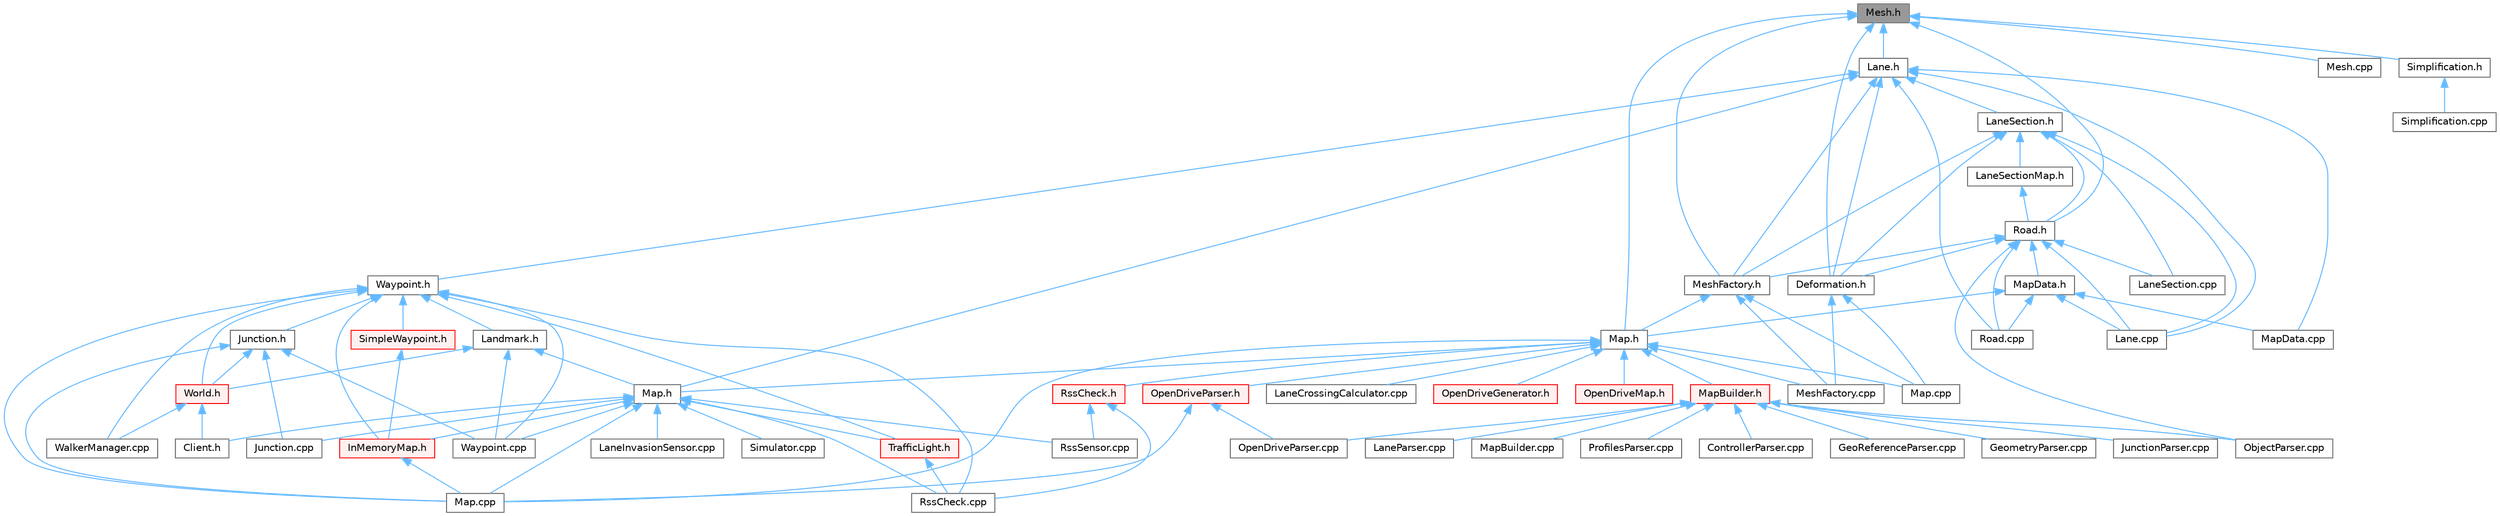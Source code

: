 digraph "Mesh.h"
{
 // INTERACTIVE_SVG=YES
 // LATEX_PDF_SIZE
  bgcolor="transparent";
  edge [fontname=Helvetica,fontsize=10,labelfontname=Helvetica,labelfontsize=10];
  node [fontname=Helvetica,fontsize=10,shape=box,height=0.2,width=0.4];
  Node1 [id="Node000001",label="Mesh.h",height=0.2,width=0.4,color="gray40", fillcolor="grey60", style="filled", fontcolor="black",tooltip=" "];
  Node1 -> Node2 [id="edge1_Node000001_Node000002",dir="back",color="steelblue1",style="solid",tooltip=" "];
  Node2 [id="Node000002",label="Deformation.h",height=0.2,width=0.4,color="grey40", fillcolor="white", style="filled",URL="$dd/d04/Deformation_8h.html",tooltip=" "];
  Node2 -> Node3 [id="edge2_Node000002_Node000003",dir="back",color="steelblue1",style="solid",tooltip=" "];
  Node3 [id="Node000003",label="Map.cpp",height=0.2,width=0.4,color="grey40", fillcolor="white", style="filled",URL="$d9/d5a/road_2Map_8cpp.html",tooltip=" "];
  Node2 -> Node4 [id="edge3_Node000002_Node000004",dir="back",color="steelblue1",style="solid",tooltip=" "];
  Node4 [id="Node000004",label="MeshFactory.cpp",height=0.2,width=0.4,color="grey40", fillcolor="white", style="filled",URL="$dd/d9c/MeshFactory_8cpp.html",tooltip=" "];
  Node1 -> Node5 [id="edge4_Node000001_Node000005",dir="back",color="steelblue1",style="solid",tooltip=" "];
  Node5 [id="Node000005",label="Lane.h",height=0.2,width=0.4,color="grey40", fillcolor="white", style="filled",URL="$d8/d27/Lane_8h.html",tooltip=" "];
  Node5 -> Node2 [id="edge5_Node000005_Node000002",dir="back",color="steelblue1",style="solid",tooltip=" "];
  Node5 -> Node6 [id="edge6_Node000005_Node000006",dir="back",color="steelblue1",style="solid",tooltip=" "];
  Node6 [id="Node000006",label="Lane.cpp",height=0.2,width=0.4,color="grey40", fillcolor="white", style="filled",URL="$dc/d13/Lane_8cpp.html",tooltip=" "];
  Node5 -> Node7 [id="edge7_Node000005_Node000007",dir="back",color="steelblue1",style="solid",tooltip=" "];
  Node7 [id="Node000007",label="LaneSection.h",height=0.2,width=0.4,color="grey40", fillcolor="white", style="filled",URL="$d6/dfd/LaneSection_8h.html",tooltip=" "];
  Node7 -> Node2 [id="edge8_Node000007_Node000002",dir="back",color="steelblue1",style="solid",tooltip=" "];
  Node7 -> Node6 [id="edge9_Node000007_Node000006",dir="back",color="steelblue1",style="solid",tooltip=" "];
  Node7 -> Node8 [id="edge10_Node000007_Node000008",dir="back",color="steelblue1",style="solid",tooltip=" "];
  Node8 [id="Node000008",label="LaneSection.cpp",height=0.2,width=0.4,color="grey40", fillcolor="white", style="filled",URL="$d6/d5d/LaneSection_8cpp.html",tooltip=" "];
  Node7 -> Node9 [id="edge11_Node000007_Node000009",dir="back",color="steelblue1",style="solid",tooltip=" "];
  Node9 [id="Node000009",label="LaneSectionMap.h",height=0.2,width=0.4,color="grey40", fillcolor="white", style="filled",URL="$df/d60/LaneSectionMap_8h.html",tooltip=" "];
  Node9 -> Node10 [id="edge12_Node000009_Node000010",dir="back",color="steelblue1",style="solid",tooltip=" "];
  Node10 [id="Node000010",label="Road.h",height=0.2,width=0.4,color="grey40", fillcolor="white", style="filled",URL="$db/d48/Road_8h.html",tooltip=" "];
  Node10 -> Node2 [id="edge13_Node000010_Node000002",dir="back",color="steelblue1",style="solid",tooltip=" "];
  Node10 -> Node6 [id="edge14_Node000010_Node000006",dir="back",color="steelblue1",style="solid",tooltip=" "];
  Node10 -> Node8 [id="edge15_Node000010_Node000008",dir="back",color="steelblue1",style="solid",tooltip=" "];
  Node10 -> Node11 [id="edge16_Node000010_Node000011",dir="back",color="steelblue1",style="solid",tooltip=" "];
  Node11 [id="Node000011",label="MapData.h",height=0.2,width=0.4,color="grey40", fillcolor="white", style="filled",URL="$d5/db7/MapData_8h.html",tooltip=" "];
  Node11 -> Node6 [id="edge17_Node000011_Node000006",dir="back",color="steelblue1",style="solid",tooltip=" "];
  Node11 -> Node12 [id="edge18_Node000011_Node000012",dir="back",color="steelblue1",style="solid",tooltip=" "];
  Node12 [id="Node000012",label="Map.h",height=0.2,width=0.4,color="grey40", fillcolor="white", style="filled",URL="$df/d64/road_2Map_8h.html",tooltip=" "];
  Node12 -> Node13 [id="edge19_Node000012_Node000013",dir="back",color="steelblue1",style="solid",tooltip=" "];
  Node13 [id="Node000013",label="LaneCrossingCalculator.cpp",height=0.2,width=0.4,color="grey40", fillcolor="white", style="filled",URL="$d5/da4/LaneCrossingCalculator_8cpp.html",tooltip=" "];
  Node12 -> Node14 [id="edge20_Node000012_Node000014",dir="back",color="steelblue1",style="solid",tooltip=" "];
  Node14 [id="Node000014",label="Map.cpp",height=0.2,width=0.4,color="grey40", fillcolor="white", style="filled",URL="$db/da0/client_2Map_8cpp.html",tooltip=" "];
  Node12 -> Node3 [id="edge21_Node000012_Node000003",dir="back",color="steelblue1",style="solid",tooltip=" "];
  Node12 -> Node15 [id="edge22_Node000012_Node000015",dir="back",color="steelblue1",style="solid",tooltip=" "];
  Node15 [id="Node000015",label="Map.h",height=0.2,width=0.4,color="grey40", fillcolor="white", style="filled",URL="$d4/d9d/client_2Map_8h.html",tooltip=" "];
  Node15 -> Node16 [id="edge23_Node000015_Node000016",dir="back",color="steelblue1",style="solid",tooltip=" "];
  Node16 [id="Node000016",label="Client.h",height=0.2,width=0.4,color="grey40", fillcolor="white", style="filled",URL="$dd/de3/client_2Client_8h.html",tooltip=" "];
  Node15 -> Node17 [id="edge24_Node000015_Node000017",dir="back",color="steelblue1",style="solid",tooltip=" "];
  Node17 [id="Node000017",label="InMemoryMap.h",height=0.2,width=0.4,color="red", fillcolor="#FFF0F0", style="filled",URL="$d3/d89/InMemoryMap_8h.html",tooltip=" "];
  Node17 -> Node14 [id="edge25_Node000017_Node000014",dir="back",color="steelblue1",style="solid",tooltip=" "];
  Node15 -> Node28 [id="edge26_Node000015_Node000028",dir="back",color="steelblue1",style="solid",tooltip=" "];
  Node28 [id="Node000028",label="Junction.cpp",height=0.2,width=0.4,color="grey40", fillcolor="white", style="filled",URL="$da/d17/Junction_8cpp.html",tooltip=" "];
  Node15 -> Node29 [id="edge27_Node000015_Node000029",dir="back",color="steelblue1",style="solid",tooltip=" "];
  Node29 [id="Node000029",label="LaneInvasionSensor.cpp",height=0.2,width=0.4,color="grey40", fillcolor="white", style="filled",URL="$dd/dbc/LibCarla_2source_2carla_2client_2LaneInvasionSensor_8cpp.html",tooltip=" "];
  Node15 -> Node14 [id="edge28_Node000015_Node000014",dir="back",color="steelblue1",style="solid",tooltip=" "];
  Node15 -> Node30 [id="edge29_Node000015_Node000030",dir="back",color="steelblue1",style="solid",tooltip=" "];
  Node30 [id="Node000030",label="RssCheck.cpp",height=0.2,width=0.4,color="grey40", fillcolor="white", style="filled",URL="$d0/dce/RssCheck_8cpp.html",tooltip=" "];
  Node15 -> Node31 [id="edge30_Node000015_Node000031",dir="back",color="steelblue1",style="solid",tooltip=" "];
  Node31 [id="Node000031",label="RssSensor.cpp",height=0.2,width=0.4,color="grey40", fillcolor="white", style="filled",URL="$d8/d77/LibCarla_2source_2carla_2rss_2RssSensor_8cpp.html",tooltip=" "];
  Node15 -> Node32 [id="edge31_Node000015_Node000032",dir="back",color="steelblue1",style="solid",tooltip=" "];
  Node32 [id="Node000032",label="Simulator.cpp",height=0.2,width=0.4,color="grey40", fillcolor="white", style="filled",URL="$d2/d0c/Simulator_8cpp.html",tooltip=" "];
  Node15 -> Node33 [id="edge32_Node000015_Node000033",dir="back",color="steelblue1",style="solid",tooltip=" "];
  Node33 [id="Node000033",label="TrafficLight.h",height=0.2,width=0.4,color="red", fillcolor="#FFF0F0", style="filled",URL="$d5/d9e/TrafficLight_8h.html",tooltip=" "];
  Node33 -> Node30 [id="edge33_Node000033_Node000030",dir="back",color="steelblue1",style="solid",tooltip=" "];
  Node15 -> Node57 [id="edge34_Node000015_Node000057",dir="back",color="steelblue1",style="solid",tooltip=" "];
  Node57 [id="Node000057",label="Waypoint.cpp",height=0.2,width=0.4,color="grey40", fillcolor="white", style="filled",URL="$d7/def/client_2Waypoint_8cpp.html",tooltip=" "];
  Node12 -> Node58 [id="edge35_Node000012_Node000058",dir="back",color="steelblue1",style="solid",tooltip=" "];
  Node58 [id="Node000058",label="MapBuilder.h",height=0.2,width=0.4,color="red", fillcolor="#FFF0F0", style="filled",URL="$de/d3b/MapBuilder_8h.html",tooltip=" "];
  Node58 -> Node59 [id="edge36_Node000058_Node000059",dir="back",color="steelblue1",style="solid",tooltip=" "];
  Node59 [id="Node000059",label="ControllerParser.cpp",height=0.2,width=0.4,color="grey40", fillcolor="white", style="filled",URL="$df/d60/ControllerParser_8cpp.html",tooltip=" "];
  Node58 -> Node60 [id="edge37_Node000058_Node000060",dir="back",color="steelblue1",style="solid",tooltip=" "];
  Node60 [id="Node000060",label="GeoReferenceParser.cpp",height=0.2,width=0.4,color="grey40", fillcolor="white", style="filled",URL="$d9/d3e/GeoReferenceParser_8cpp.html",tooltip=" "];
  Node58 -> Node61 [id="edge38_Node000058_Node000061",dir="back",color="steelblue1",style="solid",tooltip=" "];
  Node61 [id="Node000061",label="GeometryParser.cpp",height=0.2,width=0.4,color="grey40", fillcolor="white", style="filled",URL="$d8/d49/GeometryParser_8cpp.html",tooltip=" "];
  Node58 -> Node62 [id="edge39_Node000058_Node000062",dir="back",color="steelblue1",style="solid",tooltip=" "];
  Node62 [id="Node000062",label="JunctionParser.cpp",height=0.2,width=0.4,color="grey40", fillcolor="white", style="filled",URL="$d6/d98/JunctionParser_8cpp.html",tooltip=" "];
  Node58 -> Node63 [id="edge40_Node000058_Node000063",dir="back",color="steelblue1",style="solid",tooltip=" "];
  Node63 [id="Node000063",label="LaneParser.cpp",height=0.2,width=0.4,color="grey40", fillcolor="white", style="filled",URL="$d0/d2e/LaneParser_8cpp.html",tooltip=" "];
  Node58 -> Node64 [id="edge41_Node000058_Node000064",dir="back",color="steelblue1",style="solid",tooltip=" "];
  Node64 [id="Node000064",label="MapBuilder.cpp",height=0.2,width=0.4,color="grey40", fillcolor="white", style="filled",URL="$df/da9/MapBuilder_8cpp.html",tooltip=" "];
  Node58 -> Node65 [id="edge42_Node000058_Node000065",dir="back",color="steelblue1",style="solid",tooltip=" "];
  Node65 [id="Node000065",label="ObjectParser.cpp",height=0.2,width=0.4,color="grey40", fillcolor="white", style="filled",URL="$d9/df7/ObjectParser_8cpp.html",tooltip=" "];
  Node58 -> Node66 [id="edge43_Node000058_Node000066",dir="back",color="steelblue1",style="solid",tooltip=" "];
  Node66 [id="Node000066",label="OpenDriveParser.cpp",height=0.2,width=0.4,color="grey40", fillcolor="white", style="filled",URL="$da/d5a/OpenDriveParser_8cpp.html",tooltip=" "];
  Node58 -> Node67 [id="edge44_Node000058_Node000067",dir="back",color="steelblue1",style="solid",tooltip=" "];
  Node67 [id="Node000067",label="ProfilesParser.cpp",height=0.2,width=0.4,color="grey40", fillcolor="white", style="filled",URL="$d4/d6a/ProfilesParser_8cpp.html",tooltip=" "];
  Node12 -> Node4 [id="edge45_Node000012_Node000004",dir="back",color="steelblue1",style="solid",tooltip=" "];
  Node12 -> Node72 [id="edge46_Node000012_Node000072",dir="back",color="steelblue1",style="solid",tooltip=" "];
  Node72 [id="Node000072",label="OpenDriveGenerator.h",height=0.2,width=0.4,color="red", fillcolor="#FFF0F0", style="filled",URL="$d9/df1/OpenDriveGenerator_8h.html",tooltip=" "];
  Node12 -> Node74 [id="edge47_Node000012_Node000074",dir="back",color="steelblue1",style="solid",tooltip=" "];
  Node74 [id="Node000074",label="OpenDriveMap.h",height=0.2,width=0.4,color="red", fillcolor="#FFF0F0", style="filled",URL="$d6/d95/OpenDriveMap_8h.html",tooltip=" "];
  Node12 -> Node196 [id="edge48_Node000012_Node000196",dir="back",color="steelblue1",style="solid",tooltip=" "];
  Node196 [id="Node000196",label="OpenDriveParser.h",height=0.2,width=0.4,color="red", fillcolor="#FFF0F0", style="filled",URL="$d1/dd9/OpenDriveParser_8h.html",tooltip=" "];
  Node196 -> Node14 [id="edge49_Node000196_Node000014",dir="back",color="steelblue1",style="solid",tooltip=" "];
  Node196 -> Node66 [id="edge50_Node000196_Node000066",dir="back",color="steelblue1",style="solid",tooltip=" "];
  Node12 -> Node197 [id="edge51_Node000012_Node000197",dir="back",color="steelblue1",style="solid",tooltip=" "];
  Node197 [id="Node000197",label="RssCheck.h",height=0.2,width=0.4,color="red", fillcolor="#FFF0F0", style="filled",URL="$d8/dab/RssCheck_8h.html",tooltip=" "];
  Node197 -> Node30 [id="edge52_Node000197_Node000030",dir="back",color="steelblue1",style="solid",tooltip=" "];
  Node197 -> Node31 [id="edge53_Node000197_Node000031",dir="back",color="steelblue1",style="solid",tooltip=" "];
  Node11 -> Node200 [id="edge54_Node000011_Node000200",dir="back",color="steelblue1",style="solid",tooltip=" "];
  Node200 [id="Node000200",label="MapData.cpp",height=0.2,width=0.4,color="grey40", fillcolor="white", style="filled",URL="$d9/d71/MapData_8cpp.html",tooltip=" "];
  Node11 -> Node201 [id="edge55_Node000011_Node000201",dir="back",color="steelblue1",style="solid",tooltip=" "];
  Node201 [id="Node000201",label="Road.cpp",height=0.2,width=0.4,color="grey40", fillcolor="white", style="filled",URL="$dc/d2f/Road_8cpp.html",tooltip=" "];
  Node10 -> Node202 [id="edge56_Node000010_Node000202",dir="back",color="steelblue1",style="solid",tooltip=" "];
  Node202 [id="Node000202",label="MeshFactory.h",height=0.2,width=0.4,color="grey40", fillcolor="white", style="filled",URL="$d9/d87/MeshFactory_8h.html",tooltip=" "];
  Node202 -> Node3 [id="edge57_Node000202_Node000003",dir="back",color="steelblue1",style="solid",tooltip=" "];
  Node202 -> Node12 [id="edge58_Node000202_Node000012",dir="back",color="steelblue1",style="solid",tooltip=" "];
  Node202 -> Node4 [id="edge59_Node000202_Node000004",dir="back",color="steelblue1",style="solid",tooltip=" "];
  Node10 -> Node65 [id="edge60_Node000010_Node000065",dir="back",color="steelblue1",style="solid",tooltip=" "];
  Node10 -> Node201 [id="edge61_Node000010_Node000201",dir="back",color="steelblue1",style="solid",tooltip=" "];
  Node7 -> Node202 [id="edge62_Node000007_Node000202",dir="back",color="steelblue1",style="solid",tooltip=" "];
  Node7 -> Node10 [id="edge63_Node000007_Node000010",dir="back",color="steelblue1",style="solid",tooltip=" "];
  Node5 -> Node15 [id="edge64_Node000005_Node000015",dir="back",color="steelblue1",style="solid",tooltip=" "];
  Node5 -> Node200 [id="edge65_Node000005_Node000200",dir="back",color="steelblue1",style="solid",tooltip=" "];
  Node5 -> Node202 [id="edge66_Node000005_Node000202",dir="back",color="steelblue1",style="solid",tooltip=" "];
  Node5 -> Node201 [id="edge67_Node000005_Node000201",dir="back",color="steelblue1",style="solid",tooltip=" "];
  Node5 -> Node203 [id="edge68_Node000005_Node000203",dir="back",color="steelblue1",style="solid",tooltip=" "];
  Node203 [id="Node000203",label="Waypoint.h",height=0.2,width=0.4,color="grey40", fillcolor="white", style="filled",URL="$d0/d47/client_2Waypoint_8h.html",tooltip=" "];
  Node203 -> Node17 [id="edge69_Node000203_Node000017",dir="back",color="steelblue1",style="solid",tooltip=" "];
  Node203 -> Node204 [id="edge70_Node000203_Node000204",dir="back",color="steelblue1",style="solid",tooltip=" "];
  Node204 [id="Node000204",label="Junction.h",height=0.2,width=0.4,color="grey40", fillcolor="white", style="filled",URL="$dd/d55/client_2Junction_8h.html",tooltip=" "];
  Node204 -> Node28 [id="edge71_Node000204_Node000028",dir="back",color="steelblue1",style="solid",tooltip=" "];
  Node204 -> Node14 [id="edge72_Node000204_Node000014",dir="back",color="steelblue1",style="solid",tooltip=" "];
  Node204 -> Node57 [id="edge73_Node000204_Node000057",dir="back",color="steelblue1",style="solid",tooltip=" "];
  Node204 -> Node205 [id="edge74_Node000204_Node000205",dir="back",color="steelblue1",style="solid",tooltip=" "];
  Node205 [id="Node000205",label="World.h",height=0.2,width=0.4,color="red", fillcolor="#FFF0F0", style="filled",URL="$dd/d5b/World_8h.html",tooltip=" "];
  Node205 -> Node16 [id="edge75_Node000205_Node000016",dir="back",color="steelblue1",style="solid",tooltip=" "];
  Node205 -> Node48 [id="edge76_Node000205_Node000048",dir="back",color="steelblue1",style="solid",tooltip=" "];
  Node48 [id="Node000048",label="WalkerManager.cpp",height=0.2,width=0.4,color="grey40", fillcolor="white", style="filled",URL="$d2/dbb/WalkerManager_8cpp.html",tooltip=" "];
  Node203 -> Node246 [id="edge77_Node000203_Node000246",dir="back",color="steelblue1",style="solid",tooltip=" "];
  Node246 [id="Node000246",label="Landmark.h",height=0.2,width=0.4,color="grey40", fillcolor="white", style="filled",URL="$db/d18/Landmark_8h.html",tooltip=" "];
  Node246 -> Node15 [id="edge78_Node000246_Node000015",dir="back",color="steelblue1",style="solid",tooltip=" "];
  Node246 -> Node57 [id="edge79_Node000246_Node000057",dir="back",color="steelblue1",style="solid",tooltip=" "];
  Node246 -> Node205 [id="edge80_Node000246_Node000205",dir="back",color="steelblue1",style="solid",tooltip=" "];
  Node203 -> Node14 [id="edge81_Node000203_Node000014",dir="back",color="steelblue1",style="solid",tooltip=" "];
  Node203 -> Node30 [id="edge82_Node000203_Node000030",dir="back",color="steelblue1",style="solid",tooltip=" "];
  Node203 -> Node247 [id="edge83_Node000203_Node000247",dir="back",color="steelblue1",style="solid",tooltip=" "];
  Node247 [id="Node000247",label="SimpleWaypoint.h",height=0.2,width=0.4,color="red", fillcolor="#FFF0F0", style="filled",URL="$d7/dd3/SimpleWaypoint_8h.html",tooltip=" "];
  Node247 -> Node17 [id="edge84_Node000247_Node000017",dir="back",color="steelblue1",style="solid",tooltip=" "];
  Node203 -> Node33 [id="edge85_Node000203_Node000033",dir="back",color="steelblue1",style="solid",tooltip=" "];
  Node203 -> Node48 [id="edge86_Node000203_Node000048",dir="back",color="steelblue1",style="solid",tooltip=" "];
  Node203 -> Node57 [id="edge87_Node000203_Node000057",dir="back",color="steelblue1",style="solid",tooltip=" "];
  Node203 -> Node205 [id="edge88_Node000203_Node000205",dir="back",color="steelblue1",style="solid",tooltip=" "];
  Node1 -> Node12 [id="edge89_Node000001_Node000012",dir="back",color="steelblue1",style="solid",tooltip=" "];
  Node1 -> Node253 [id="edge90_Node000001_Node000253",dir="back",color="steelblue1",style="solid",tooltip=" "];
  Node253 [id="Node000253",label="Mesh.cpp",height=0.2,width=0.4,color="grey40", fillcolor="white", style="filled",URL="$d2/dcc/Mesh_8cpp.html",tooltip=" "];
  Node1 -> Node202 [id="edge91_Node000001_Node000202",dir="back",color="steelblue1",style="solid",tooltip=" "];
  Node1 -> Node10 [id="edge92_Node000001_Node000010",dir="back",color="steelblue1",style="solid",tooltip=" "];
  Node1 -> Node254 [id="edge93_Node000001_Node000254",dir="back",color="steelblue1",style="solid",tooltip=" "];
  Node254 [id="Node000254",label="Simplification.h",height=0.2,width=0.4,color="grey40", fillcolor="white", style="filled",URL="$dc/db2/Simplification_8h.html",tooltip=" "];
  Node254 -> Node255 [id="edge94_Node000254_Node000255",dir="back",color="steelblue1",style="solid",tooltip=" "];
  Node255 [id="Node000255",label="Simplification.cpp",height=0.2,width=0.4,color="grey40", fillcolor="white", style="filled",URL="$d3/d72/Simplification_8cpp.html",tooltip=" "];
}
